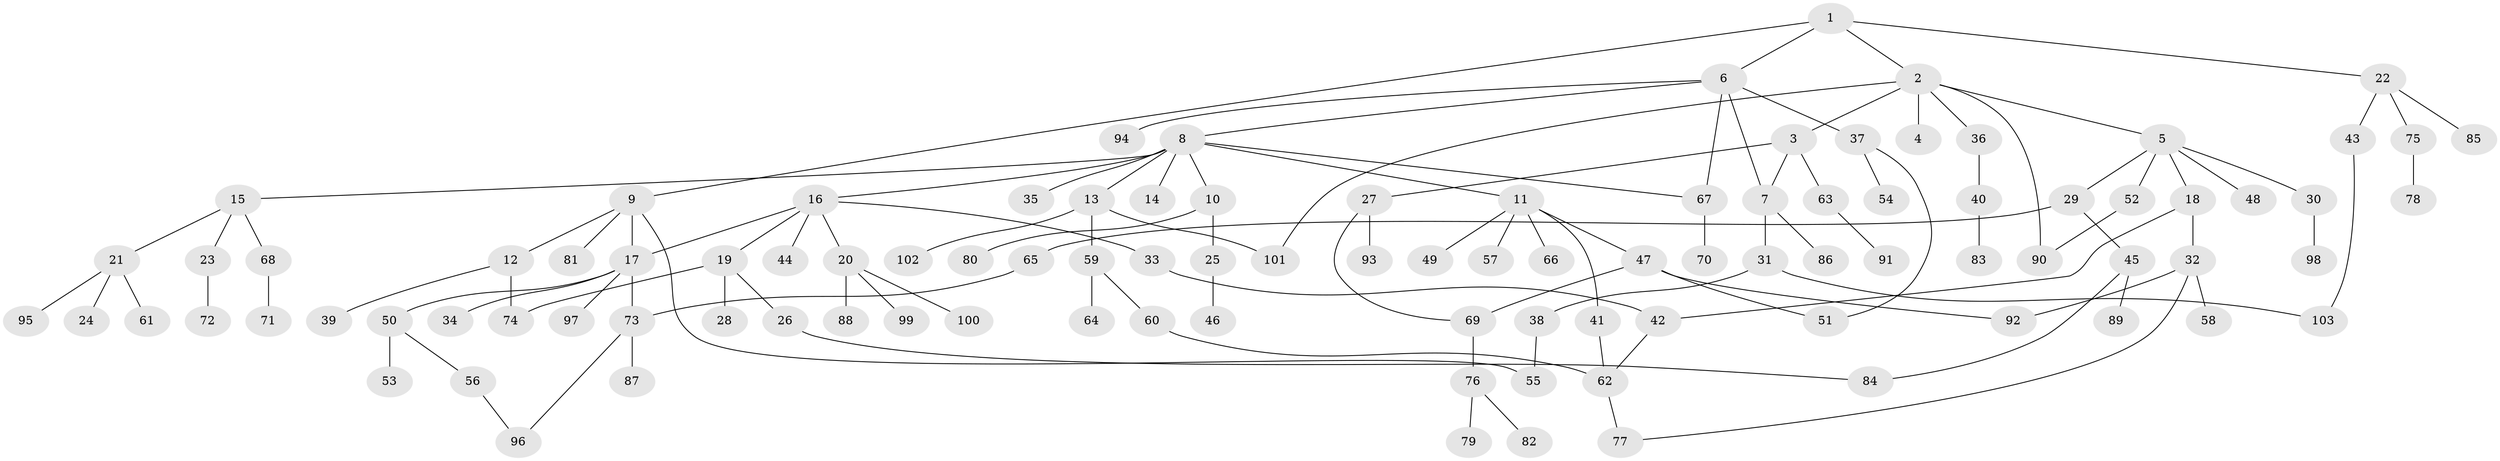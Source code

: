 // coarse degree distribution, {7: 0.027777777777777776, 4: 0.08333333333333333, 1: 0.4305555555555556, 5: 0.05555555555555555, 6: 0.027777777777777776, 8: 0.041666666666666664, 2: 0.2638888888888889, 3: 0.06944444444444445}
// Generated by graph-tools (version 1.1) at 2025/51/02/27/25 19:51:40]
// undirected, 103 vertices, 120 edges
graph export_dot {
graph [start="1"]
  node [color=gray90,style=filled];
  1;
  2;
  3;
  4;
  5;
  6;
  7;
  8;
  9;
  10;
  11;
  12;
  13;
  14;
  15;
  16;
  17;
  18;
  19;
  20;
  21;
  22;
  23;
  24;
  25;
  26;
  27;
  28;
  29;
  30;
  31;
  32;
  33;
  34;
  35;
  36;
  37;
  38;
  39;
  40;
  41;
  42;
  43;
  44;
  45;
  46;
  47;
  48;
  49;
  50;
  51;
  52;
  53;
  54;
  55;
  56;
  57;
  58;
  59;
  60;
  61;
  62;
  63;
  64;
  65;
  66;
  67;
  68;
  69;
  70;
  71;
  72;
  73;
  74;
  75;
  76;
  77;
  78;
  79;
  80;
  81;
  82;
  83;
  84;
  85;
  86;
  87;
  88;
  89;
  90;
  91;
  92;
  93;
  94;
  95;
  96;
  97;
  98;
  99;
  100;
  101;
  102;
  103;
  1 -- 2;
  1 -- 6;
  1 -- 9;
  1 -- 22;
  2 -- 3;
  2 -- 4;
  2 -- 5;
  2 -- 36;
  2 -- 90;
  2 -- 101;
  3 -- 27;
  3 -- 63;
  3 -- 7;
  5 -- 18;
  5 -- 29;
  5 -- 30;
  5 -- 48;
  5 -- 52;
  6 -- 7;
  6 -- 8;
  6 -- 37;
  6 -- 67;
  6 -- 94;
  7 -- 31;
  7 -- 86;
  8 -- 10;
  8 -- 11;
  8 -- 13;
  8 -- 14;
  8 -- 15;
  8 -- 16;
  8 -- 35;
  8 -- 67;
  9 -- 12;
  9 -- 17;
  9 -- 81;
  9 -- 55;
  10 -- 25;
  10 -- 80;
  11 -- 41;
  11 -- 47;
  11 -- 49;
  11 -- 57;
  11 -- 66;
  12 -- 39;
  12 -- 74;
  13 -- 59;
  13 -- 101;
  13 -- 102;
  15 -- 21;
  15 -- 23;
  15 -- 68;
  16 -- 19;
  16 -- 20;
  16 -- 33;
  16 -- 44;
  16 -- 17;
  17 -- 34;
  17 -- 50;
  17 -- 97;
  17 -- 73;
  18 -- 32;
  18 -- 42;
  19 -- 26;
  19 -- 28;
  19 -- 74;
  20 -- 88;
  20 -- 99;
  20 -- 100;
  21 -- 24;
  21 -- 61;
  21 -- 95;
  22 -- 43;
  22 -- 75;
  22 -- 85;
  23 -- 72;
  25 -- 46;
  26 -- 84;
  27 -- 93;
  27 -- 69;
  29 -- 45;
  29 -- 65;
  30 -- 98;
  31 -- 38;
  31 -- 103;
  32 -- 58;
  32 -- 77;
  32 -- 92;
  33 -- 42;
  36 -- 40;
  37 -- 54;
  37 -- 51;
  38 -- 55;
  40 -- 83;
  41 -- 62;
  42 -- 62;
  43 -- 103;
  45 -- 89;
  45 -- 84;
  47 -- 51;
  47 -- 69;
  47 -- 92;
  50 -- 53;
  50 -- 56;
  52 -- 90;
  56 -- 96;
  59 -- 60;
  59 -- 64;
  60 -- 62;
  62 -- 77;
  63 -- 91;
  65 -- 73;
  67 -- 70;
  68 -- 71;
  69 -- 76;
  73 -- 87;
  73 -- 96;
  75 -- 78;
  76 -- 79;
  76 -- 82;
}
